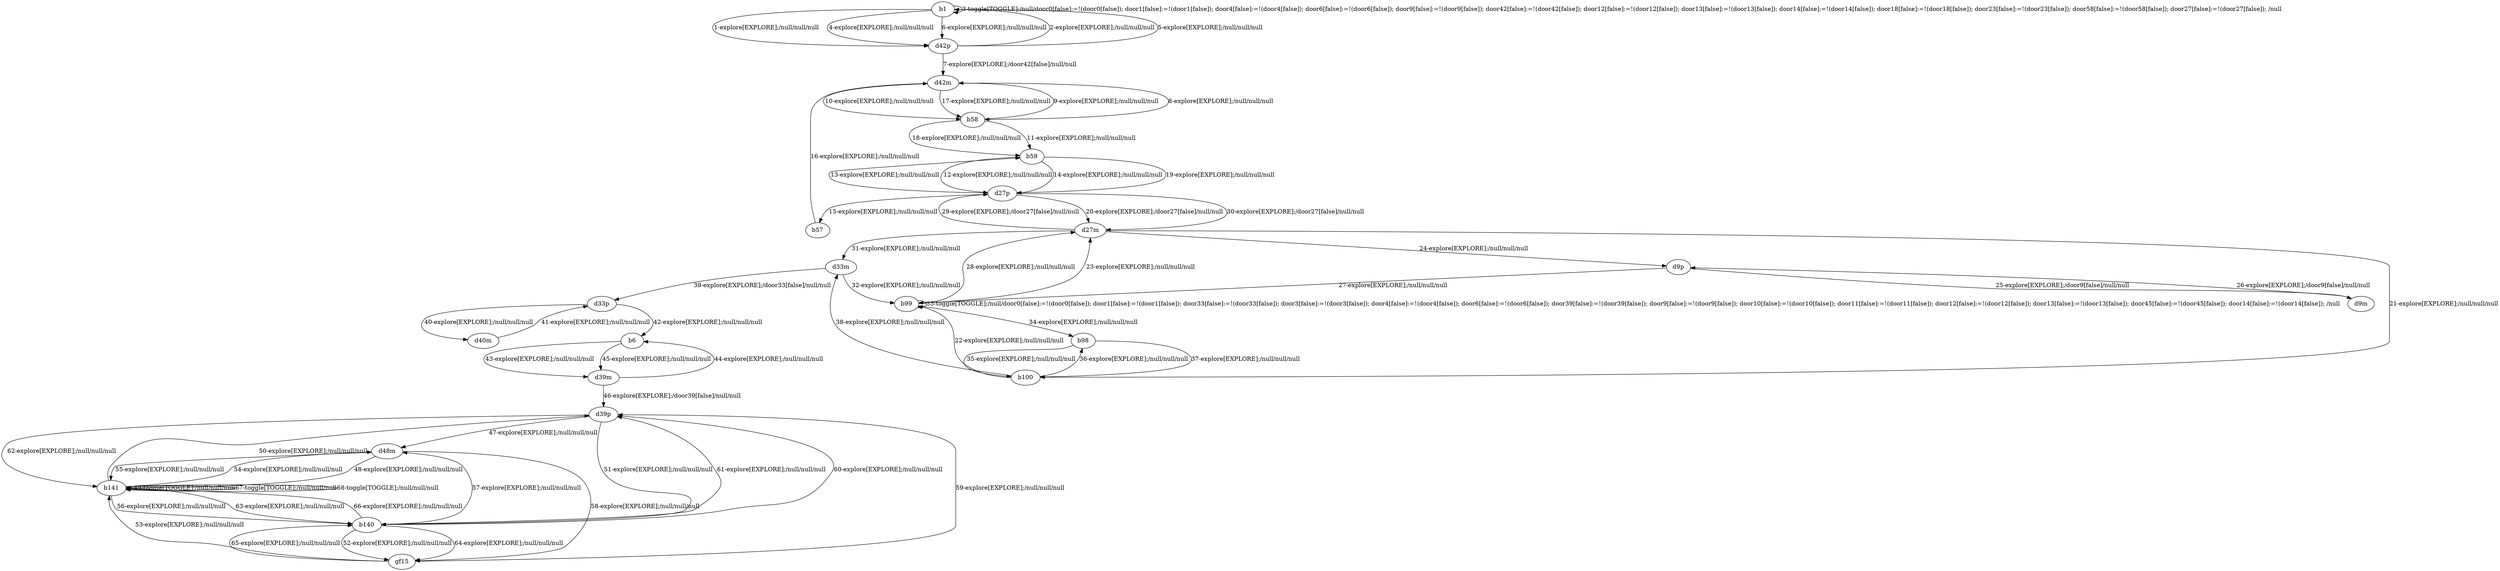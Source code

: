# Total number of goals covered by this test: 1
# d39p --> d48m

digraph g {
"b1" -> "d42p" [label = "1-explore[EXPLORE];/null/null/null"];
"d42p" -> "b1" [label = "2-explore[EXPLORE];/null/null/null"];
"b1" -> "b1" [label = "3-toggle[TOGGLE];/null/door0[false]:=!(door0[false]); door1[false]:=!(door1[false]); door4[false]:=!(door4[false]); door6[false]:=!(door6[false]); door9[false]:=!(door9[false]); door42[false]:=!(door42[false]); door12[false]:=!(door12[false]); door13[false]:=!(door13[false]); door14[false]:=!(door14[false]); door18[false]:=!(door18[false]); door23[false]:=!(door23[false]); door58[false]:=!(door58[false]); door27[false]:=!(door27[false]); /null"];
"b1" -> "d42p" [label = "4-explore[EXPLORE];/null/null/null"];
"d42p" -> "b1" [label = "5-explore[EXPLORE];/null/null/null"];
"b1" -> "d42p" [label = "6-explore[EXPLORE];/null/null/null"];
"d42p" -> "d42m" [label = "7-explore[EXPLORE];/door42[false]/null/null"];
"d42m" -> "b58" [label = "8-explore[EXPLORE];/null/null/null"];
"b58" -> "d42m" [label = "9-explore[EXPLORE];/null/null/null"];
"d42m" -> "b58" [label = "10-explore[EXPLORE];/null/null/null"];
"b58" -> "b59" [label = "11-explore[EXPLORE];/null/null/null"];
"b59" -> "d27p" [label = "12-explore[EXPLORE];/null/null/null"];
"d27p" -> "b59" [label = "13-explore[EXPLORE];/null/null/null"];
"b59" -> "d27p" [label = "14-explore[EXPLORE];/null/null/null"];
"d27p" -> "b57" [label = "15-explore[EXPLORE];/null/null/null"];
"b57" -> "d42m" [label = "16-explore[EXPLORE];/null/null/null"];
"d42m" -> "b58" [label = "17-explore[EXPLORE];/null/null/null"];
"b58" -> "b59" [label = "18-explore[EXPLORE];/null/null/null"];
"b59" -> "d27p" [label = "19-explore[EXPLORE];/null/null/null"];
"d27p" -> "d27m" [label = "20-explore[EXPLORE];/door27[false]/null/null"];
"d27m" -> "b100" [label = "21-explore[EXPLORE];/null/null/null"];
"b100" -> "b99" [label = "22-explore[EXPLORE];/null/null/null"];
"b99" -> "d27m" [label = "23-explore[EXPLORE];/null/null/null"];
"d27m" -> "d9p" [label = "24-explore[EXPLORE];/null/null/null"];
"d9p" -> "d9m" [label = "25-explore[EXPLORE];/door9[false]/null/null"];
"d9m" -> "d9p" [label = "26-explore[EXPLORE];/door9[false]/null/null"];
"d9p" -> "b99" [label = "27-explore[EXPLORE];/null/null/null"];
"b99" -> "d27m" [label = "28-explore[EXPLORE];/null/null/null"];
"d27m" -> "d27p" [label = "29-explore[EXPLORE];/door27[false]/null/null"];
"d27p" -> "d27m" [label = "30-explore[EXPLORE];/door27[false]/null/null"];
"d27m" -> "d33m" [label = "31-explore[EXPLORE];/null/null/null"];
"d33m" -> "b99" [label = "32-explore[EXPLORE];/null/null/null"];
"b99" -> "b99" [label = "33-toggle[TOGGLE];/null/door0[false]:=!(door0[false]); door1[false]:=!(door1[false]); door33[false]:=!(door33[false]); door3[false]:=!(door3[false]); door4[false]:=!(door4[false]); door6[false]:=!(door6[false]); door39[false]:=!(door39[false]); door9[false]:=!(door9[false]); door10[false]:=!(door10[false]); door11[false]:=!(door11[false]); door12[false]:=!(door12[false]); door13[false]:=!(door13[false]); door45[false]:=!(door45[false]); door14[false]:=!(door14[false]); /null"];
"b99" -> "b98" [label = "34-explore[EXPLORE];/null/null/null"];
"b98" -> "b100" [label = "35-explore[EXPLORE];/null/null/null"];
"b100" -> "b98" [label = "36-explore[EXPLORE];/null/null/null"];
"b98" -> "b100" [label = "37-explore[EXPLORE];/null/null/null"];
"b100" -> "d33m" [label = "38-explore[EXPLORE];/null/null/null"];
"d33m" -> "d33p" [label = "39-explore[EXPLORE];/door33[false]/null/null"];
"d33p" -> "d40m" [label = "40-explore[EXPLORE];/null/null/null"];
"d40m" -> "d33p" [label = "41-explore[EXPLORE];/null/null/null"];
"d33p" -> "b6" [label = "42-explore[EXPLORE];/null/null/null"];
"b6" -> "d39m" [label = "43-explore[EXPLORE];/null/null/null"];
"d39m" -> "b6" [label = "44-explore[EXPLORE];/null/null/null"];
"b6" -> "d39m" [label = "45-explore[EXPLORE];/null/null/null"];
"d39m" -> "d39p" [label = "46-explore[EXPLORE];/door39[false]/null/null"];
"d39p" -> "d48m" [label = "47-explore[EXPLORE];/null/null/null"];
"d48m" -> "b141" [label = "48-explore[EXPLORE];/null/null/null"];
"b141" -> "b141" [label = "49-toggle[TOGGLE];/null/null/null"];
"b141" -> "d39p" [label = "50-explore[EXPLORE];/null/null/null"];
"d39p" -> "b140" [label = "51-explore[EXPLORE];/null/null/null"];
"b140" -> "gf15" [label = "52-explore[EXPLORE];/null/null/null"];
"gf15" -> "b141" [label = "53-explore[EXPLORE];/null/null/null"];
"b141" -> "d48m" [label = "54-explore[EXPLORE];/null/null/null"];
"d48m" -> "b141" [label = "55-explore[EXPLORE];/null/null/null"];
"b141" -> "b140" [label = "56-explore[EXPLORE];/null/null/null"];
"b140" -> "d48m" [label = "57-explore[EXPLORE];/null/null/null"];
"d48m" -> "gf15" [label = "58-explore[EXPLORE];/null/null/null"];
"gf15" -> "d39p" [label = "59-explore[EXPLORE];/null/null/null"];
"d39p" -> "b140" [label = "60-explore[EXPLORE];/null/null/null"];
"b140" -> "d39p" [label = "61-explore[EXPLORE];/null/null/null"];
"d39p" -> "b141" [label = "62-explore[EXPLORE];/null/null/null"];
"b141" -> "b140" [label = "63-explore[EXPLORE];/null/null/null"];
"b140" -> "gf15" [label = "64-explore[EXPLORE];/null/null/null"];
"gf15" -> "b140" [label = "65-explore[EXPLORE];/null/null/null"];
"b140" -> "b141" [label = "66-explore[EXPLORE];/null/null/null"];
"b141" -> "b141" [label = "67-toggle[TOGGLE];/null/null/null"];
"b141" -> "b141" [label = "68-toggle[TOGGLE];/null/null/null"];
}